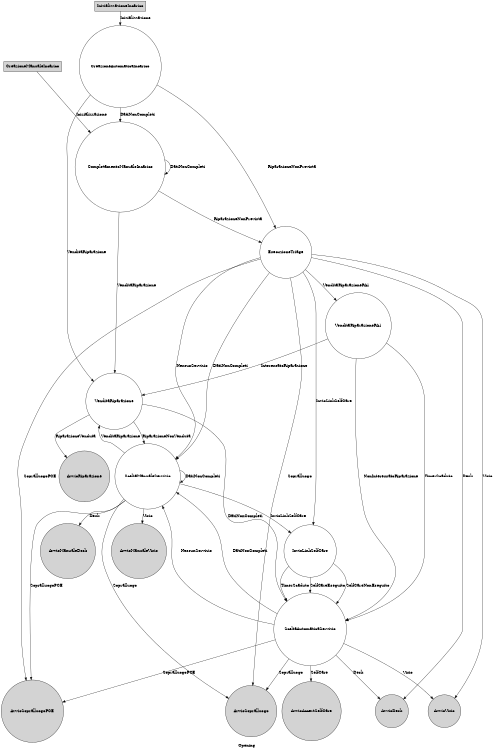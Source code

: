 digraph finite_state_machine {
    rankdir=TB;
    size="8,5"
    label="Opening"
    node [shape = doublecircle]; 
    node [shape = circle];
    label = "Opening";

   subgraph Init {
        node [style =  filled shape = box ]
	    label = "Repair";
		color=green
        InizializzazioneIncarico 
        CreazioneManualeIncarico
   }

   subgraph Repair {
        node [style =  filled]
	    label = "Repair";
		color=green
        AvvioRiparazione
   }

   subgraph Assessment {
        node [style =  filled]
	    label = "Assessment";
		color=blue
        AvvioSopralluogoPCE
        AvvioVisio                
        AvvioDesk                 
        AvvioSopralluogo          
        AvvioManualeVisio         
        AvvioManualeDesk  
        AvvioAccertSelfCare           
   }

    InizializzazioneIncarico     -> CreazioneAutomaticaIncarico  [label = "Inizializzazione"];
    CreazioneAutomaticaIncarico  -> CompletamentoManualeIncarico [label = "DatiNonCompleti"];
    CreazioneAutomaticaIncarico  -> VenditaRiparazione           [label = "VenditaRiparazione"];
    CreazioneAutomaticaIncarico  -> EsecuzioneTriage             [label = "RiparazioneNonPrevista"];
    VenditaRiparazione           -> SceltaManualeServizio        [label = "RiparazioneNonVenduta"];
    EsecuzioneTriage             -> InvioLinkSelfCare            [label = "InvioLinkSelfCare"];
    VenditaRiparazionePA1        -> SceltaAutomaticaServizio     [label = "NonInteressatoRiparazione"] ;
    VenditaRiparazionePA1        -> VenditaRiparazione           [label = "InteressatoRiparazione"] ;
    VenditaRiparazionePA1        -> SceltaAutomaticaServizio     [label = "TimerScaduto"] ;
    CompletamentoManualeIncarico -> CompletamentoManualeIncarico [label = "DatiNonCompleti"];
    CompletamentoManualeIncarico -> VenditaRiparazione           [label = "VenditaRiparazione"];
    CompletamentoManualeIncarico -> EsecuzioneTriage             [label = "RiparazioneNonPrevista"];
    CreazioneManualeIncarico     -> CompletamentoManualeIncarico [label = "Inizializzazione"];
    InvioLinkSelfCare            -> SceltaAutomaticaServizio     [label = "SelfCareEseguito"];
    InvioLinkSelfCare            -> SceltaAutomaticaServizio     [label = "SelfCareNonEseguito"];
    InvioLinkSelfCare            -> SceltaAutomaticaServizio     [label = "TimerScaduto"];
    VenditaRiparazione           -> AvvioRiparazione             [label = "RiparazioneVenduta"];
    EsecuzioneTriage             -> AvvioSopralluogoPCE          [label = "SopralluogoPCE"];
    EsecuzioneTriage             -> VenditaRiparazionePA1        [label = "VenditaRiparazionePA1"];
    EsecuzioneTriage             -> AvvioVisio                   [label = "Visio"];
    EsecuzioneTriage             -> AvvioDesk                    [label = "Desk"];   
    EsecuzioneTriage             -> AvvioSopralluogo             [label = "Sopralluogo"]; 
    EsecuzioneTriage             -> SceltaManualeServizio        [label = "NessunServizio"]  
    SceltaAutomaticaServizio     -> AvvioSopralluogoPCE          [label = "SopralluogoPCE"];
    SceltaAutomaticaServizio     -> AvvioVisio                   [label = "Visio"];
    SceltaAutomaticaServizio     -> AvvioDesk                    [label = "Desk"];   
    SceltaAutomaticaServizio     -> AvvioSopralluogo             [label = "Sopralluogo"];   
    SceltaAutomaticaServizio     -> AvvioAccertSelfCare          [label = "SelfCare"];   
    SceltaAutomaticaServizio     -> SceltaManualeServizio        [label = "NessunServizio"];   
    SceltaManualeServizio        -> AvvioSopralluogoPCE          [label = "SopralluogoPCE"];
    SceltaManualeServizio        -> AvvioManualeVisio            [label = "Visio"];
    SceltaManualeServizio        -> AvvioManualeDesk             [label = "Desk"];   
    SceltaManualeServizio        -> AvvioSopralluogo             [label = "Sopralluogo"];   
    SceltaManualeServizio        -> InvioLinkSelfCare            [label = "InvioLinkSelfCare"];
    SceltaManualeServizio        -> VenditaRiparazione           [label = "VenditaRiparazione"];
    SceltaManualeServizio        -> SceltaManualeServizio        [label = "DatiNonCompleti"];
    SceltaAutomaticaServizio     -> SceltaManualeServizio        [label = "DatiNonCompleti"];
    EsecuzioneTriage             -> SceltaManualeServizio        [label = "DatiNonCompleti"] 
    VenditaRiparazione           -> SceltaAutomaticaServizio     [label = "DatiNonCompleti"];
      
  
}